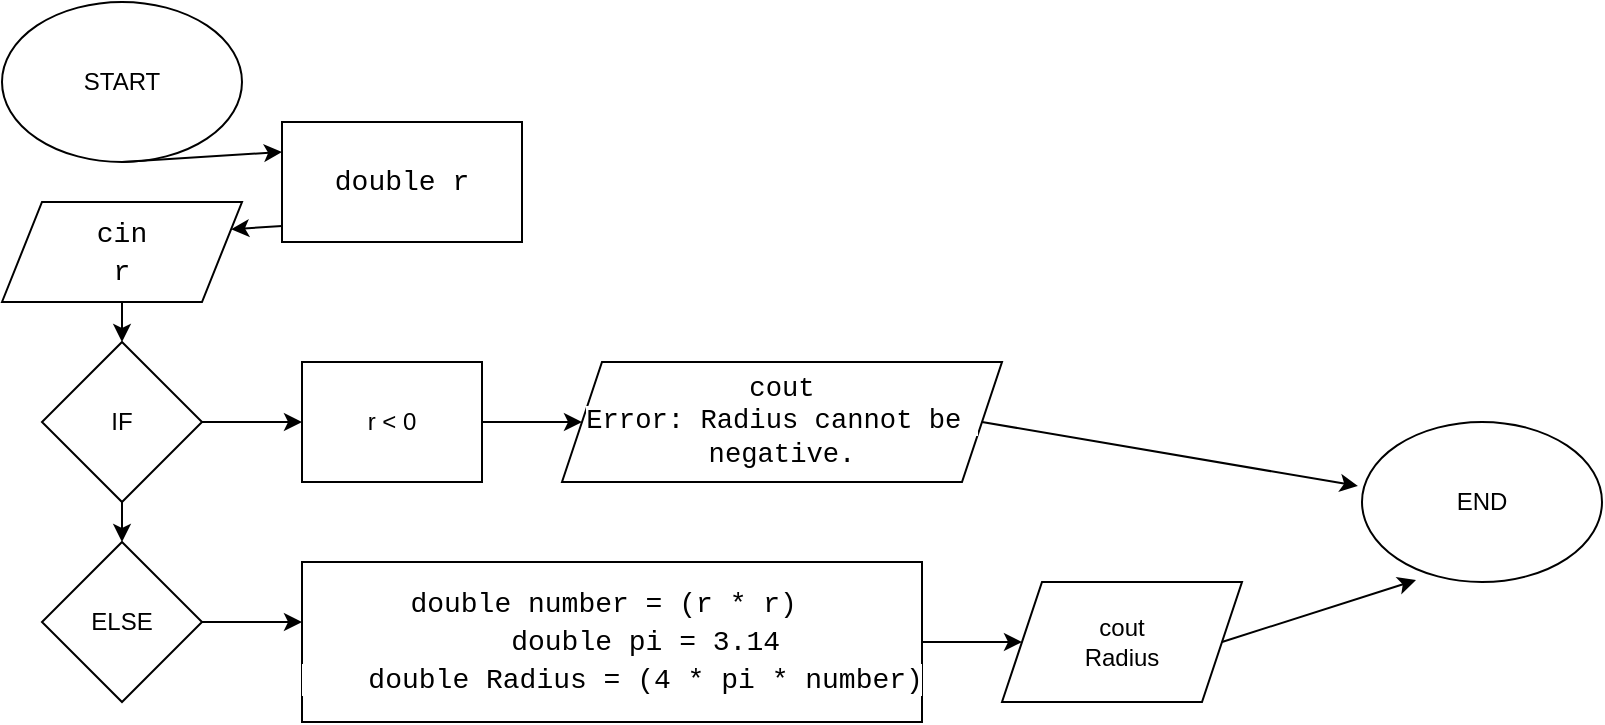 <mxfile version="24.4.0" type="github">
  <diagram name="Page-1" id="zLyO9Lq-volL1-6sOrg_">
    <mxGraphModel dx="880" dy="468" grid="1" gridSize="10" guides="1" tooltips="1" connect="1" arrows="1" fold="1" page="1" pageScale="1" pageWidth="850" pageHeight="1100" math="0" shadow="0">
      <root>
        <mxCell id="0" />
        <mxCell id="1" parent="0" />
        <mxCell id="pFekM6F3O2NWbDJhVjsg-1" value="START" style="ellipse;whiteSpace=wrap;html=1;" parent="1" vertex="1">
          <mxGeometry width="120" height="80" as="geometry" />
        </mxCell>
        <mxCell id="pFekM6F3O2NWbDJhVjsg-4" value="&lt;div style=&quot;font-family: Consolas, &amp;quot;Courier New&amp;quot;, monospace; font-weight: normal; font-size: 14px; line-height: 19px; white-space: pre;&quot;&gt;&lt;div style=&quot;&quot;&gt;cin&lt;/div&gt;&lt;div style=&quot;&quot;&gt;r&lt;/div&gt;&lt;/div&gt;" style="shape=parallelogram;perimeter=parallelogramPerimeter;whiteSpace=wrap;html=1;fixedSize=1;" parent="1" vertex="1">
          <mxGeometry y="100" width="120" height="50" as="geometry" />
        </mxCell>
        <mxCell id="pFekM6F3O2NWbDJhVjsg-5" value="" style="endArrow=classic;html=1;rounded=0;exitX=0.5;exitY=1;exitDx=0;exitDy=0;" parent="1" source="pFekM6F3O2NWbDJhVjsg-4" edge="1">
          <mxGeometry width="50" height="50" relative="1" as="geometry">
            <mxPoint x="400" y="180" as="sourcePoint" />
            <mxPoint x="60" y="170" as="targetPoint" />
          </mxGeometry>
        </mxCell>
        <mxCell id="pFekM6F3O2NWbDJhVjsg-6" value="IF" style="rhombus;whiteSpace=wrap;html=1;" parent="1" vertex="1">
          <mxGeometry x="20" y="170" width="80" height="80" as="geometry" />
        </mxCell>
        <mxCell id="pFekM6F3O2NWbDJhVjsg-7" value="" style="endArrow=classic;html=1;rounded=0;exitX=1;exitY=0.5;exitDx=0;exitDy=0;" parent="1" source="pFekM6F3O2NWbDJhVjsg-6" edge="1">
          <mxGeometry width="50" height="50" relative="1" as="geometry">
            <mxPoint x="400" y="180" as="sourcePoint" />
            <mxPoint x="150" y="210" as="targetPoint" />
          </mxGeometry>
        </mxCell>
        <mxCell id="pFekM6F3O2NWbDJhVjsg-8" value="" style="endArrow=classic;html=1;rounded=0;exitX=0.5;exitY=1;exitDx=0;exitDy=0;" parent="1" edge="1">
          <mxGeometry width="50" height="50" relative="1" as="geometry">
            <mxPoint x="60" y="250" as="sourcePoint" />
            <mxPoint x="60" y="270" as="targetPoint" />
          </mxGeometry>
        </mxCell>
        <mxCell id="pFekM6F3O2NWbDJhVjsg-9" value="ELSE" style="rhombus;whiteSpace=wrap;html=1;" parent="1" vertex="1">
          <mxGeometry x="20" y="270" width="80" height="80" as="geometry" />
        </mxCell>
        <mxCell id="pFekM6F3O2NWbDJhVjsg-10" value="" style="endArrow=classic;html=1;rounded=0;exitX=1;exitY=0.5;exitDx=0;exitDy=0;" parent="1" source="pFekM6F3O2NWbDJhVjsg-9" edge="1">
          <mxGeometry width="50" height="50" relative="1" as="geometry">
            <mxPoint x="400" y="280" as="sourcePoint" />
            <mxPoint x="150" y="310" as="targetPoint" />
          </mxGeometry>
        </mxCell>
        <mxCell id="pFekM6F3O2NWbDJhVjsg-12" value="r &amp;lt; 0" style="rounded=0;whiteSpace=wrap;html=1;" parent="1" vertex="1">
          <mxGeometry x="150" y="180" width="90" height="60" as="geometry" />
        </mxCell>
        <mxCell id="pFekM6F3O2NWbDJhVjsg-13" value="" style="endArrow=classic;html=1;rounded=0;exitX=1;exitY=0.5;exitDx=0;exitDy=0;" parent="1" source="pFekM6F3O2NWbDJhVjsg-12" edge="1">
          <mxGeometry width="50" height="50" relative="1" as="geometry">
            <mxPoint x="250" y="180" as="sourcePoint" />
            <mxPoint x="290" y="210" as="targetPoint" />
          </mxGeometry>
        </mxCell>
        <mxCell id="pFekM6F3O2NWbDJhVjsg-14" value="&lt;span style=&quot;font-family: ui-monospace, SFMono-Regular, &amp;quot;SF Mono&amp;quot;, Menlo, Consolas, &amp;quot;Liberation Mono&amp;quot;, monospace; font-size: 13.6px; text-align: start; white-space-collapse: break-spaces; background-color: rgb(255, 255, 255);&quot;&gt;cout&lt;/span&gt;&lt;div&gt;&lt;span style=&quot;font-family: ui-monospace, SFMono-Regular, &amp;quot;SF Mono&amp;quot;, Menlo, Consolas, &amp;quot;Liberation Mono&amp;quot;, monospace; font-size: 13.6px; text-align: start; white-space-collapse: break-spaces; background-color: rgb(255, 255, 255);&quot;&gt;Error: Radius cannot be negative.&lt;/span&gt;&lt;/div&gt;" style="shape=parallelogram;perimeter=parallelogramPerimeter;whiteSpace=wrap;html=1;fixedSize=1;" parent="1" vertex="1">
          <mxGeometry x="280" y="180" width="220" height="60" as="geometry" />
        </mxCell>
        <mxCell id="pFekM6F3O2NWbDJhVjsg-15" value="&lt;div style=&quot;font-family: Consolas, &amp;quot;Courier New&amp;quot;, monospace; font-weight: normal; font-size: 14px; line-height: 19px; white-space: pre;&quot;&gt;&lt;div style=&quot;&quot;&gt;&lt;span style=&quot;background-color: rgb(255, 255, 255);&quot;&gt;double number = (r * r) &lt;/span&gt;&lt;/div&gt;&lt;div style=&quot;&quot;&gt;&lt;span style=&quot;background-color: rgb(255, 255, 255);&quot;&gt;&amp;nbsp; &amp;nbsp; double pi = 3.14&lt;/span&gt;&lt;/div&gt;&lt;div style=&quot;&quot;&gt;&lt;span style=&quot;background-color: rgb(255, 255, 255);&quot;&gt;&amp;nbsp; &amp;nbsp; double Radius = (4 * pi * number)&lt;/span&gt;&lt;/div&gt;&lt;/div&gt;" style="rounded=0;whiteSpace=wrap;html=1;" parent="1" vertex="1">
          <mxGeometry x="150" y="280" width="310" height="80" as="geometry" />
        </mxCell>
        <mxCell id="pFekM6F3O2NWbDJhVjsg-16" value="" style="endArrow=classic;html=1;rounded=0;exitX=1;exitY=0.5;exitDx=0;exitDy=0;" parent="1" source="pFekM6F3O2NWbDJhVjsg-15" edge="1">
          <mxGeometry width="50" height="50" relative="1" as="geometry">
            <mxPoint x="500" y="280" as="sourcePoint" />
            <mxPoint x="510" y="320" as="targetPoint" />
          </mxGeometry>
        </mxCell>
        <mxCell id="pFekM6F3O2NWbDJhVjsg-17" value="cout&lt;div&gt;Radius&lt;/div&gt;" style="shape=parallelogram;perimeter=parallelogramPerimeter;whiteSpace=wrap;html=1;fixedSize=1;" parent="1" vertex="1">
          <mxGeometry x="500" y="290" width="120" height="60" as="geometry" />
        </mxCell>
        <mxCell id="pFekM6F3O2NWbDJhVjsg-18" value="END" style="ellipse;whiteSpace=wrap;html=1;" parent="1" vertex="1">
          <mxGeometry x="680" y="210" width="120" height="80" as="geometry" />
        </mxCell>
        <mxCell id="pFekM6F3O2NWbDJhVjsg-19" value="" style="endArrow=classic;html=1;rounded=0;exitX=1;exitY=0.5;exitDx=0;exitDy=0;entryX=-0.017;entryY=0.4;entryDx=0;entryDy=0;entryPerimeter=0;" parent="1" source="pFekM6F3O2NWbDJhVjsg-14" target="pFekM6F3O2NWbDJhVjsg-18" edge="1">
          <mxGeometry width="50" height="50" relative="1" as="geometry">
            <mxPoint x="500" y="280" as="sourcePoint" />
            <mxPoint x="550" y="230" as="targetPoint" />
          </mxGeometry>
        </mxCell>
        <mxCell id="pFekM6F3O2NWbDJhVjsg-20" value="" style="endArrow=classic;html=1;rounded=0;exitX=1;exitY=0.5;exitDx=0;exitDy=0;entryX=0.225;entryY=0.988;entryDx=0;entryDy=0;entryPerimeter=0;" parent="1" source="pFekM6F3O2NWbDJhVjsg-17" target="pFekM6F3O2NWbDJhVjsg-18" edge="1">
          <mxGeometry width="50" height="50" relative="1" as="geometry">
            <mxPoint x="500" y="280" as="sourcePoint" />
            <mxPoint x="550" y="230" as="targetPoint" />
          </mxGeometry>
        </mxCell>
        <mxCell id="lvB-VRLUgvH7GjeEhX6G-1" value="&lt;span style=&quot;font-family: Consolas, &amp;quot;Courier New&amp;quot;, monospace; font-size: 14px; white-space: pre;&quot;&gt;double r&lt;/span&gt;" style="rounded=0;whiteSpace=wrap;html=1;" vertex="1" parent="1">
          <mxGeometry x="140" y="60" width="120" height="60" as="geometry" />
        </mxCell>
        <mxCell id="lvB-VRLUgvH7GjeEhX6G-3" value="" style="endArrow=classic;html=1;rounded=0;exitX=0.5;exitY=1;exitDx=0;exitDy=0;entryX=0;entryY=0.25;entryDx=0;entryDy=0;" edge="1" parent="1" source="pFekM6F3O2NWbDJhVjsg-1" target="lvB-VRLUgvH7GjeEhX6G-1">
          <mxGeometry width="50" height="50" relative="1" as="geometry">
            <mxPoint x="400" y="270" as="sourcePoint" />
            <mxPoint x="450" y="220" as="targetPoint" />
          </mxGeometry>
        </mxCell>
        <mxCell id="lvB-VRLUgvH7GjeEhX6G-4" value="" style="endArrow=classic;html=1;rounded=0;exitX=0;exitY=0.867;exitDx=0;exitDy=0;exitPerimeter=0;entryX=1;entryY=0.25;entryDx=0;entryDy=0;" edge="1" parent="1" source="lvB-VRLUgvH7GjeEhX6G-1" target="pFekM6F3O2NWbDJhVjsg-4">
          <mxGeometry width="50" height="50" relative="1" as="geometry">
            <mxPoint x="400" y="270" as="sourcePoint" />
            <mxPoint x="450" y="220" as="targetPoint" />
          </mxGeometry>
        </mxCell>
      </root>
    </mxGraphModel>
  </diagram>
</mxfile>
